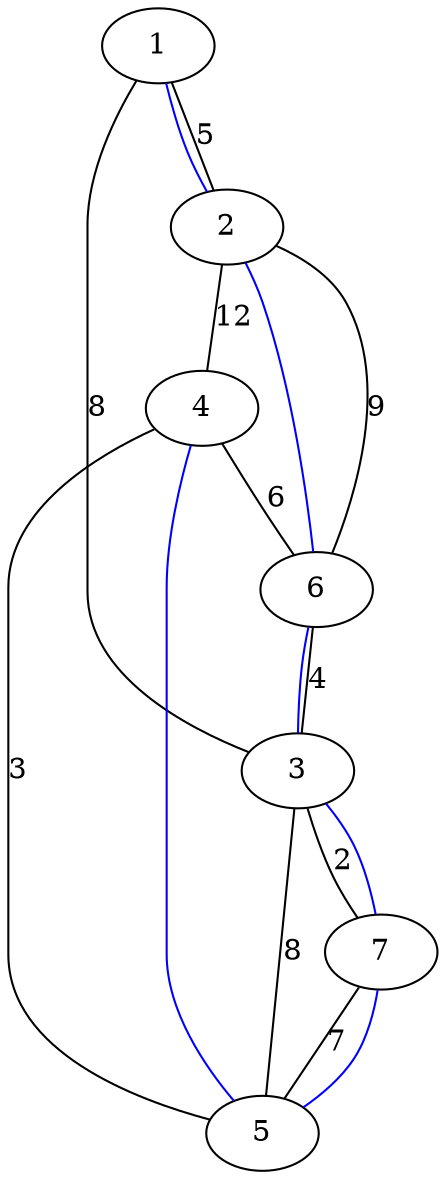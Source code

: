 graph G{
1 -- 2 [label=5]
1 -- 3 [label=8]
2 -- 4 [label=12]
2 -- 6 [label=9]
3 -- 5 [label=8]
3 -- 6 [label=4]
3 -- 7 [label=2]
4 -- 5 [label=3]
4 -- 6 [label=6]
5 -- 7 [label=7]
1 -- 2 [color=blue]
2 -- 6 [color=blue]
6 -- 3 [color=blue]
3 -- 7 [color=blue]
7 -- 5 [color=blue]
5 -- 4 [color=blue]
}